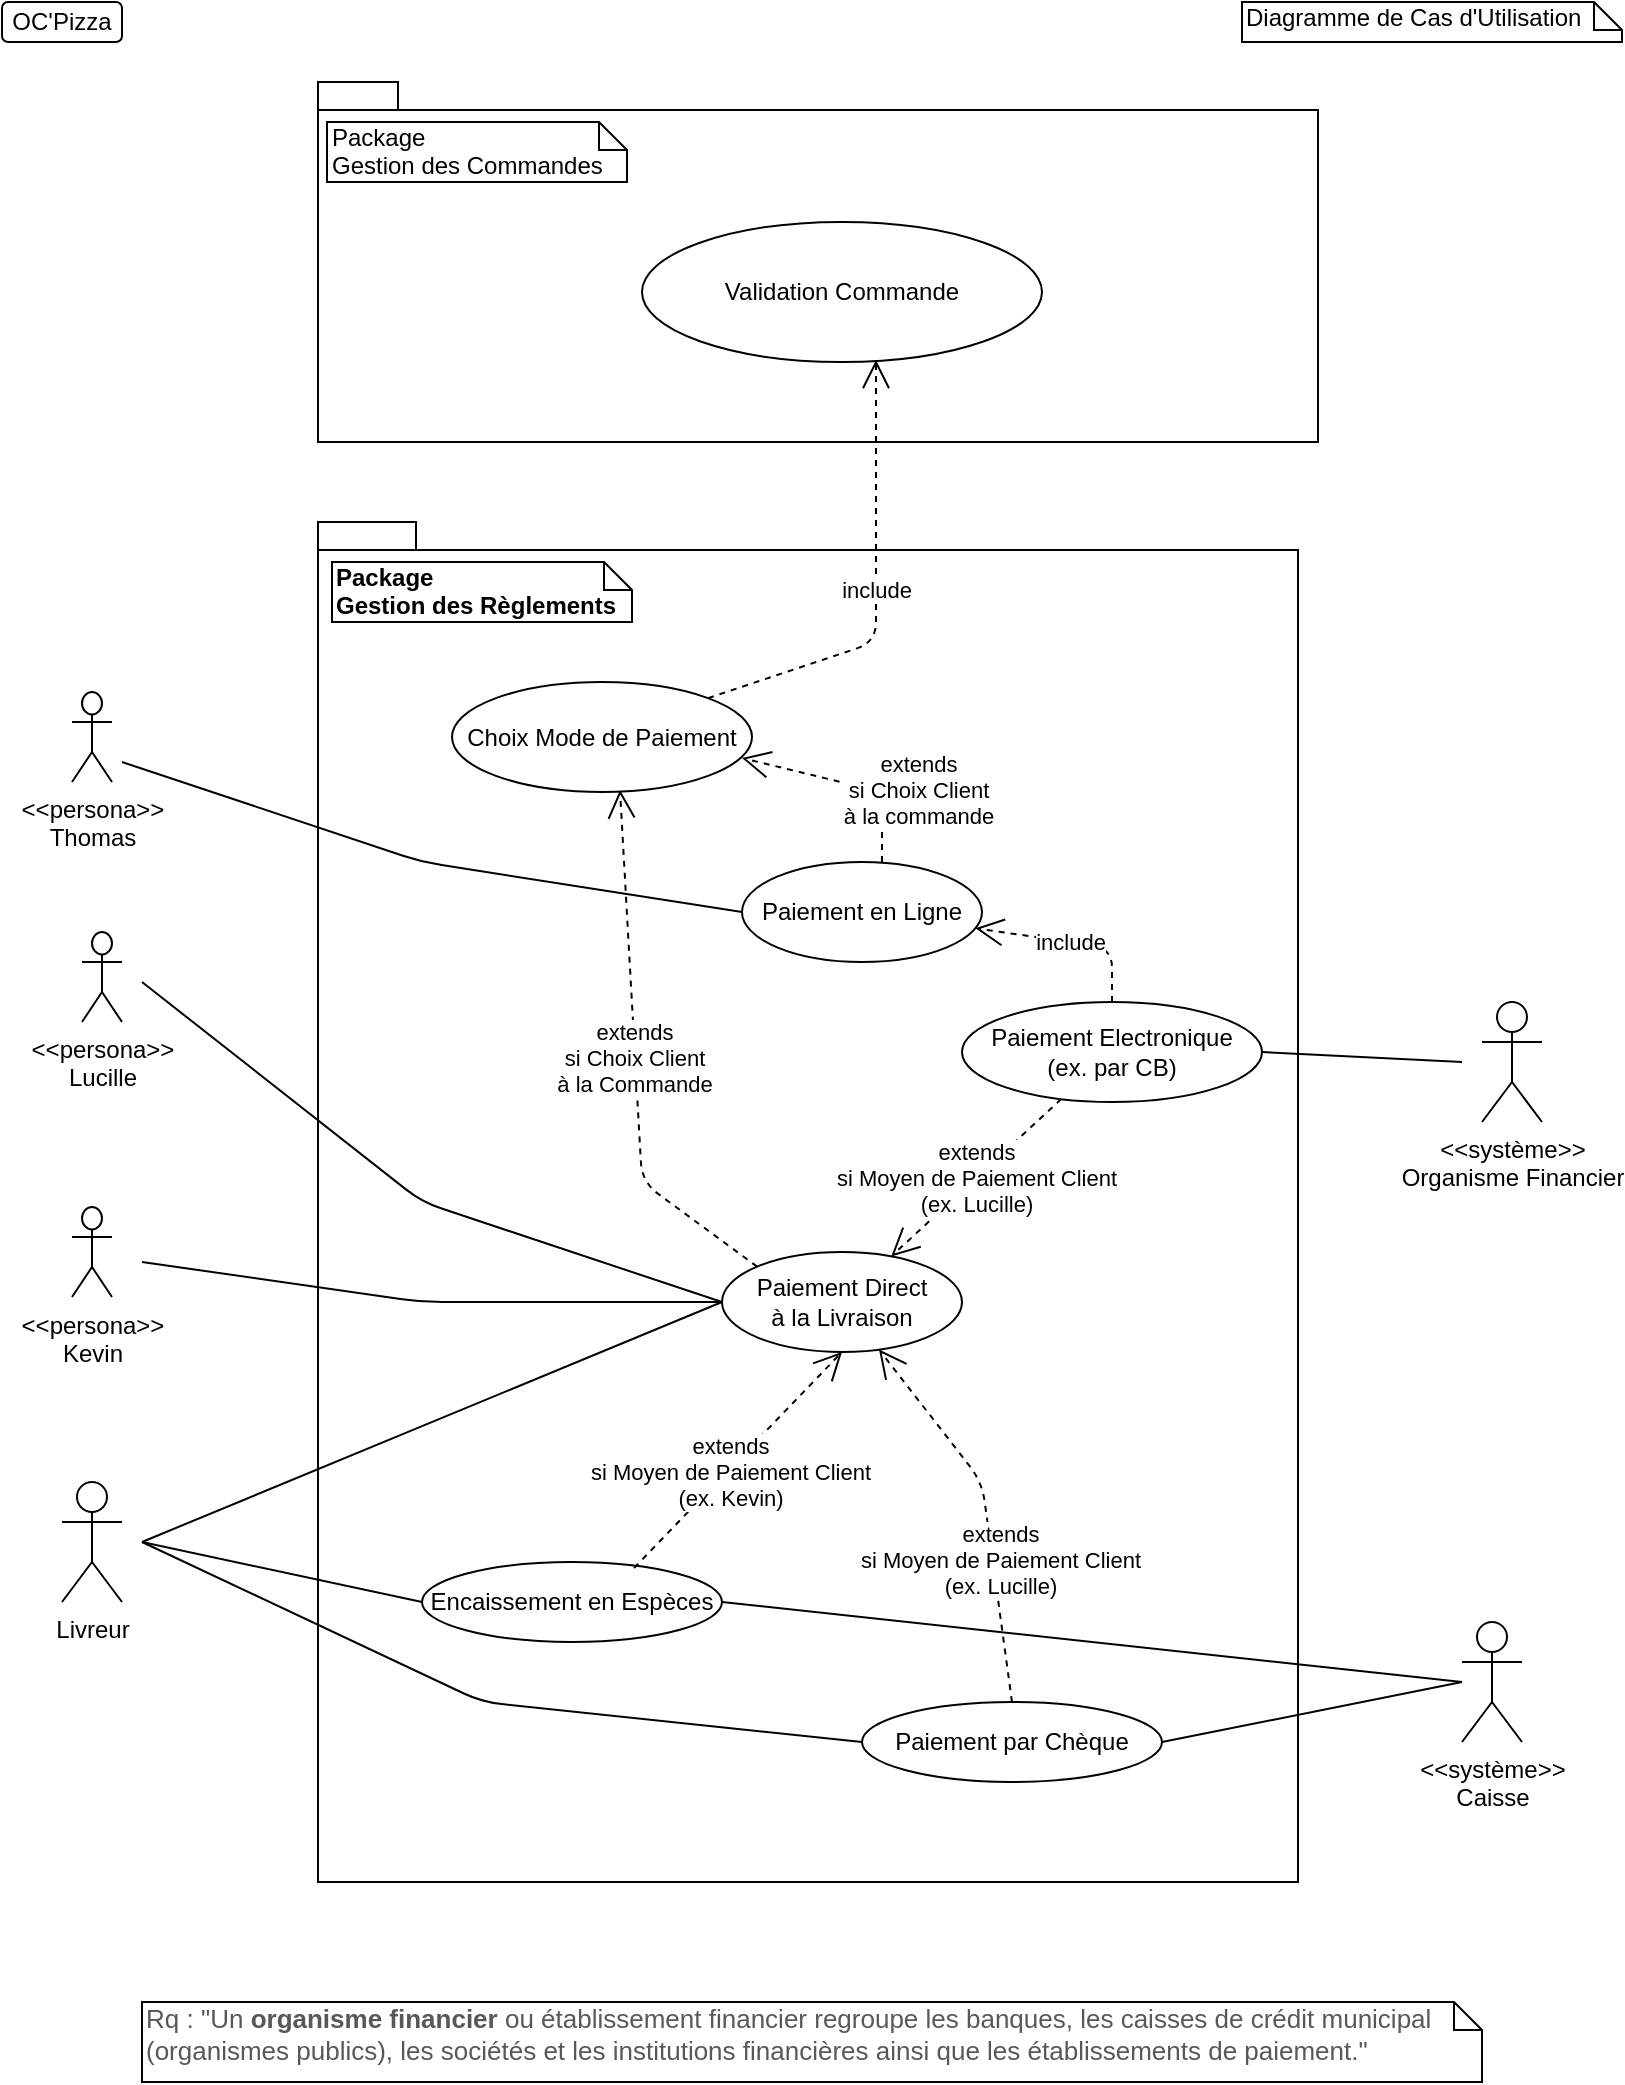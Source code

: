 <mxfile version="12.2.2" type="device" pages="1"><diagram id="ZVZr_ygmx5iWLDqqZzpk" name="Page-1"><mxGraphModel dx="981" dy="619" grid="1" gridSize="10" guides="1" tooltips="1" connect="1" arrows="1" fold="1" page="1" pageScale="1" pageWidth="827" pageHeight="1169" math="0" shadow="0"><root><mxCell id="0"/><mxCell id="1" parent="0"/><mxCell id="7RBhTeeqjgn5L5TprI7I-27" value="" style="shape=folder;fontStyle=1;spacingTop=10;tabWidth=40;tabHeight=14;tabPosition=left;html=1;" parent="1" vertex="1"><mxGeometry x="168" y="270" width="490" height="680" as="geometry"/></mxCell><mxCell id="7RBhTeeqjgn5L5TprI7I-25" value="" style="shape=folder;fontStyle=1;spacingTop=10;tabWidth=40;tabHeight=14;tabPosition=left;html=1;" parent="1" vertex="1"><mxGeometry x="168" y="50" width="500" height="180" as="geometry"/></mxCell><mxCell id="HdKIo4G3xb_w0U2Cbs_q-2" value="OC'Pizza" style="rounded=1;whiteSpace=wrap;html=1;" parent="1" vertex="1"><mxGeometry x="10" y="10" width="60" height="20" as="geometry"/></mxCell><mxCell id="HdKIo4G3xb_w0U2Cbs_q-4" value="Diagramme de Cas d'Utilisation" style="shape=note;whiteSpace=wrap;html=1;size=14;verticalAlign=top;align=left;spacingTop=-6;" parent="1" vertex="1"><mxGeometry x="630" y="10" width="190" height="20" as="geometry"/></mxCell><mxCell id="HdKIo4G3xb_w0U2Cbs_q-5" value="&amp;lt;&amp;lt;système&amp;gt;&amp;gt;&lt;br&gt;Organisme Financier" style="shape=umlActor;verticalLabelPosition=bottom;labelBackgroundColor=#ffffff;verticalAlign=top;html=1;" parent="1" vertex="1"><mxGeometry x="750" y="510" width="30" height="60" as="geometry"/></mxCell><mxCell id="7RBhTeeqjgn5L5TprI7I-6" value="Validation Commande" style="ellipse;whiteSpace=wrap;html=1;" parent="1" vertex="1"><mxGeometry x="330" y="120" width="200" height="70" as="geometry"/></mxCell><mxCell id="7RBhTeeqjgn5L5TprI7I-8" value="Package&lt;br&gt;Gestion des Commandes" style="shape=note;whiteSpace=wrap;html=1;size=14;verticalAlign=top;align=left;spacingTop=-6;" parent="1" vertex="1"><mxGeometry x="172.5" y="70" width="150" height="30" as="geometry"/></mxCell><mxCell id="7RBhTeeqjgn5L5TprI7I-18" value="&lt;b&gt;Package&lt;br&gt;Gestion des Règlements&lt;/b&gt;" style="shape=note;whiteSpace=wrap;html=1;size=14;verticalAlign=top;align=left;spacingTop=-6;" parent="1" vertex="1"><mxGeometry x="175" y="290" width="150" height="30" as="geometry"/></mxCell><mxCell id="MFoFb-cfA_q3jg08BGN9-5" value="Encaissement en Espèces" style="ellipse;whiteSpace=wrap;html=1;" parent="1" vertex="1"><mxGeometry x="220" y="790" width="150" height="40" as="geometry"/></mxCell><mxCell id="MFoFb-cfA_q3jg08BGN9-6" value="Paiement Electronique&lt;br&gt;(ex. par CB)" style="ellipse;whiteSpace=wrap;html=1;" parent="1" vertex="1"><mxGeometry x="490" y="510" width="150" height="50" as="geometry"/></mxCell><mxCell id="MFoFb-cfA_q3jg08BGN9-8" value="extends&lt;br&gt;si Moyen de Paiement Client&lt;br&gt;(ex. Kevin)" style="endArrow=open;endSize=12;dashed=1;html=1;exitX=0.707;exitY=0.075;exitDx=0;exitDy=0;exitPerimeter=0;entryX=0.5;entryY=1;entryDx=0;entryDy=0;" parent="1" source="MFoFb-cfA_q3jg08BGN9-5" target="H2B9Mv50Yh2t2xjTkvVK-3" edge="1"><mxGeometry x="-0.096" y="-1" width="160" relative="1" as="geometry"><mxPoint x="360" y="740" as="sourcePoint"/><mxPoint x="460" y="770" as="targetPoint"/><mxPoint as="offset"/></mxGeometry></mxCell><mxCell id="MFoFb-cfA_q3jg08BGN9-14" value="Livreur" style="shape=umlActor;verticalLabelPosition=bottom;labelBackgroundColor=#ffffff;verticalAlign=top;html=1;" parent="1" vertex="1"><mxGeometry x="40" y="750" width="30" height="60" as="geometry"/></mxCell><mxCell id="MFoFb-cfA_q3jg08BGN9-15" value="" style="endArrow=none;html=1;exitX=1;exitY=0.5;exitDx=0;exitDy=0;" parent="1" source="MFoFb-cfA_q3jg08BGN9-6" edge="1"><mxGeometry width="50" height="50" relative="1" as="geometry"><mxPoint x="680" y="860" as="sourcePoint"/><mxPoint x="740" y="540" as="targetPoint"/></mxGeometry></mxCell><mxCell id="B0JRK8IlLr2qqAsTcO1z-2" style="edgeStyle=orthogonalEdgeStyle;rounded=0;orthogonalLoop=1;jettySize=auto;html=1;exitX=0.5;exitY=1;exitDx=0;exitDy=0;exitPerimeter=0;" parent="1" source="7RBhTeeqjgn5L5TprI7I-25" target="7RBhTeeqjgn5L5TprI7I-25" edge="1"><mxGeometry relative="1" as="geometry"/></mxCell><mxCell id="B0JRK8IlLr2qqAsTcO1z-3" value="Choix Mode de Paiement" style="ellipse;whiteSpace=wrap;html=1;" parent="1" vertex="1"><mxGeometry x="235" y="350" width="150" height="55" as="geometry"/></mxCell><mxCell id="H2B9Mv50Yh2t2xjTkvVK-1" value="Paiement en Ligne" style="ellipse;whiteSpace=wrap;html=1;" parent="1" vertex="1"><mxGeometry x="380" y="440" width="120" height="50" as="geometry"/></mxCell><mxCell id="H2B9Mv50Yh2t2xjTkvVK-3" value="Paiement Direct&lt;br&gt;à la Livraison" style="ellipse;whiteSpace=wrap;html=1;" parent="1" vertex="1"><mxGeometry x="370" y="635" width="120" height="50" as="geometry"/></mxCell><mxCell id="H2B9Mv50Yh2t2xjTkvVK-4" value="include" style="endArrow=open;endSize=12;dashed=1;html=1;exitX=1;exitY=0;exitDx=0;exitDy=0;entryX=0.585;entryY=0.986;entryDx=0;entryDy=0;entryPerimeter=0;" parent="1" source="B0JRK8IlLr2qqAsTcO1z-3" target="7RBhTeeqjgn5L5TprI7I-6" edge="1"><mxGeometry width="160" relative="1" as="geometry"><mxPoint x="360" y="349.5" as="sourcePoint"/><mxPoint x="520" y="349.5" as="targetPoint"/><Array as="points"><mxPoint x="447" y="330"/></Array></mxGeometry></mxCell><mxCell id="H2B9Mv50Yh2t2xjTkvVK-5" value="extends&lt;br&gt;si Choix Client&lt;br&gt;à la commande" style="endArrow=open;endSize=12;dashed=1;html=1;" parent="1" edge="1"><mxGeometry x="-0.315" y="-20" width="160" relative="1" as="geometry"><mxPoint x="450" y="440" as="sourcePoint"/><mxPoint x="380" y="388" as="targetPoint"/><Array as="points"><mxPoint x="450" y="405"/></Array><mxPoint x="15" y="19" as="offset"/></mxGeometry></mxCell><mxCell id="H2B9Mv50Yh2t2xjTkvVK-6" value="include" style="endArrow=open;endSize=12;dashed=1;html=1;exitX=0.5;exitY=0;exitDx=0;exitDy=0;" parent="1" source="MFoFb-cfA_q3jg08BGN9-6" target="H2B9Mv50Yh2t2xjTkvVK-1" edge="1"><mxGeometry width="160" relative="1" as="geometry"><mxPoint x="580" y="584" as="sourcePoint"/><mxPoint x="420" y="584" as="targetPoint"/><Array as="points"><mxPoint x="565" y="483"/></Array></mxGeometry></mxCell><mxCell id="H2B9Mv50Yh2t2xjTkvVK-7" value="extends&lt;br&gt;si Moyen de Paiement Client&lt;br&gt;(ex. Lucille)" style="endArrow=open;endSize=12;dashed=1;html=1;" parent="1" source="MFoFb-cfA_q3jg08BGN9-6" target="H2B9Mv50Yh2t2xjTkvVK-3" edge="1"><mxGeometry width="160" relative="1" as="geometry"><mxPoint x="418" y="569.5" as="sourcePoint"/><mxPoint x="258" y="569.5" as="targetPoint"/></mxGeometry></mxCell><mxCell id="H2B9Mv50Yh2t2xjTkvVK-8" value="extends&lt;br&gt;si Choix Client&lt;br&gt;à la Commande" style="endArrow=open;endSize=12;dashed=1;html=1;exitX=0;exitY=0;exitDx=0;exitDy=0;entryX=0.56;entryY=0.982;entryDx=0;entryDy=0;entryPerimeter=0;" parent="1" source="H2B9Mv50Yh2t2xjTkvVK-3" target="B0JRK8IlLr2qqAsTcO1z-3" edge="1"><mxGeometry width="160" relative="1" as="geometry"><mxPoint x="407.5" y="562" as="sourcePoint"/><mxPoint x="247.5" y="562" as="targetPoint"/><Array as="points"><mxPoint x="330" y="600"/></Array></mxGeometry></mxCell><mxCell id="H2B9Mv50Yh2t2xjTkvVK-9" value="" style="endArrow=none;html=1;entryX=0;entryY=0.5;entryDx=0;entryDy=0;" parent="1" target="H2B9Mv50Yh2t2xjTkvVK-3" edge="1"><mxGeometry width="50" height="50" relative="1" as="geometry"><mxPoint x="80" y="780" as="sourcePoint"/><mxPoint x="120" y="690" as="targetPoint"/><Array as="points"/></mxGeometry></mxCell><mxCell id="H2B9Mv50Yh2t2xjTkvVK-10" value="&amp;lt;&amp;lt;persona&amp;gt;&amp;gt;&lt;br&gt;Kevin" style="shape=umlActor;verticalLabelPosition=bottom;labelBackgroundColor=#ffffff;verticalAlign=top;html=1;" parent="1" vertex="1"><mxGeometry x="45" y="612.5" width="20" height="45" as="geometry"/></mxCell><mxCell id="H2B9Mv50Yh2t2xjTkvVK-14" value="&amp;lt;&amp;lt;persona&amp;gt;&amp;gt;&lt;br&gt;Lucille" style="shape=umlActor;verticalLabelPosition=bottom;labelBackgroundColor=#ffffff;verticalAlign=top;html=1;" parent="1" vertex="1"><mxGeometry x="50" y="475" width="20" height="45" as="geometry"/></mxCell><mxCell id="H2B9Mv50Yh2t2xjTkvVK-18" value="&amp;lt;&amp;lt;persona&amp;gt;&amp;gt;&lt;br&gt;Thomas" style="shape=umlActor;verticalLabelPosition=bottom;labelBackgroundColor=#ffffff;verticalAlign=top;html=1;" parent="1" vertex="1"><mxGeometry x="45" y="355" width="20" height="45" as="geometry"/></mxCell><mxCell id="H2B9Mv50Yh2t2xjTkvVK-24" value="" style="endArrow=none;html=1;entryX=0;entryY=0.5;entryDx=0;entryDy=0;" parent="1" target="H2B9Mv50Yh2t2xjTkvVK-1" edge="1"><mxGeometry width="50" height="50" relative="1" as="geometry"><mxPoint x="70" y="390" as="sourcePoint"/><mxPoint x="290" y="395" as="targetPoint"/><Array as="points"><mxPoint x="220" y="440"/></Array></mxGeometry></mxCell><mxCell id="H2B9Mv50Yh2t2xjTkvVK-26" value="" style="endArrow=none;html=1;entryX=0;entryY=0.5;entryDx=0;entryDy=0;" parent="1" target="H2B9Mv50Yh2t2xjTkvVK-3" edge="1"><mxGeometry width="50" height="50" relative="1" as="geometry"><mxPoint x="80" y="500" as="sourcePoint"/><mxPoint x="385" y="605" as="targetPoint"/><Array as="points"><mxPoint x="220" y="610"/></Array></mxGeometry></mxCell><mxCell id="H2B9Mv50Yh2t2xjTkvVK-28" value="" style="endArrow=none;html=1;entryX=0;entryY=0.5;entryDx=0;entryDy=0;" parent="1" target="H2B9Mv50Yh2t2xjTkvVK-3" edge="1"><mxGeometry width="50" height="50" relative="1" as="geometry"><mxPoint x="80" y="640" as="sourcePoint"/><mxPoint x="380" y="670" as="targetPoint"/><Array as="points"><mxPoint x="220" y="660"/></Array></mxGeometry></mxCell><mxCell id="H2B9Mv50Yh2t2xjTkvVK-29" value="" style="endArrow=none;html=1;entryX=0;entryY=0.5;entryDx=0;entryDy=0;" parent="1" target="MFoFb-cfA_q3jg08BGN9-5" edge="1"><mxGeometry width="50" height="50" relative="1" as="geometry"><mxPoint x="80" y="780" as="sourcePoint"/><mxPoint x="380" y="670" as="targetPoint"/><Array as="points"/></mxGeometry></mxCell><mxCell id="JJxWzOJqD3FFqIW1u4DX-1" value="Paiement par Chèque" style="ellipse;whiteSpace=wrap;html=1;" parent="1" vertex="1"><mxGeometry x="440" y="860" width="150" height="40" as="geometry"/></mxCell><mxCell id="JJxWzOJqD3FFqIW1u4DX-2" value="extends&lt;br&gt;si Moyen de Paiement Client&lt;br&gt;(ex. Lucille)" style="endArrow=open;endSize=12;dashed=1;html=1;exitX=0.5;exitY=0;exitDx=0;exitDy=0;" parent="1" source="JJxWzOJqD3FFqIW1u4DX-1" target="H2B9Mv50Yh2t2xjTkvVK-3" edge="1"><mxGeometry x="-0.272" y="-4" width="160" relative="1" as="geometry"><mxPoint x="478.05" y="800" as="sourcePoint"/><mxPoint x="582" y="712" as="targetPoint"/><mxPoint as="offset"/><Array as="points"><mxPoint x="500" y="750"/></Array></mxGeometry></mxCell><mxCell id="JJxWzOJqD3FFqIW1u4DX-3" value="" style="endArrow=none;html=1;entryX=0;entryY=0.5;entryDx=0;entryDy=0;" parent="1" target="JJxWzOJqD3FFqIW1u4DX-1" edge="1"><mxGeometry width="50" height="50" relative="1" as="geometry"><mxPoint x="80" y="780" as="sourcePoint"/><mxPoint x="192.5" y="850" as="targetPoint"/><Array as="points"><mxPoint x="250" y="860"/></Array></mxGeometry></mxCell><mxCell id="UDc6ex2j86ViTot0MWDt-1" value="&lt;span style=&quot;color: rgb(88 , 88 , 90) ; font-family: &amp;#34;arial&amp;#34; , &amp;#34;verdana&amp;#34; , sans-serif ; font-size: 13px ; background-color: rgb(255 , 255 , 255)&quot;&gt;Rq : &quot;Un &lt;b&gt;organisme financier&lt;/b&gt; ou établissement financier regroupe les banques, les caisses de crédit municipal (organismes publics), les sociétés et les institutions financières ainsi que les établissements de paiement.&quot;&lt;/span&gt;" style="shape=note;whiteSpace=wrap;html=1;size=14;verticalAlign=top;align=left;spacingTop=-6;" vertex="1" parent="1"><mxGeometry x="80" y="1010" width="670" height="40" as="geometry"/></mxCell><mxCell id="UDc6ex2j86ViTot0MWDt-2" value="&amp;lt;&amp;lt;système&amp;gt;&amp;gt;&lt;br&gt;Caisse" style="shape=umlActor;verticalLabelPosition=bottom;labelBackgroundColor=#ffffff;verticalAlign=top;html=1;" vertex="1" parent="1"><mxGeometry x="740" y="820" width="30" height="60" as="geometry"/></mxCell><mxCell id="UDc6ex2j86ViTot0MWDt-7" value="" style="endArrow=none;html=1;exitX=1;exitY=0.5;exitDx=0;exitDy=0;" edge="1" parent="1"><mxGeometry width="50" height="50" relative="1" as="geometry"><mxPoint x="370" y="810" as="sourcePoint"/><mxPoint x="740" y="850" as="targetPoint"/></mxGeometry></mxCell><mxCell id="UDc6ex2j86ViTot0MWDt-8" value="" style="endArrow=none;html=1;exitX=1;exitY=0.5;exitDx=0;exitDy=0;" edge="1" parent="1"><mxGeometry width="50" height="50" relative="1" as="geometry"><mxPoint x="590" y="880" as="sourcePoint"/><mxPoint x="740" y="850" as="targetPoint"/></mxGeometry></mxCell></root></mxGraphModel></diagram></mxfile>